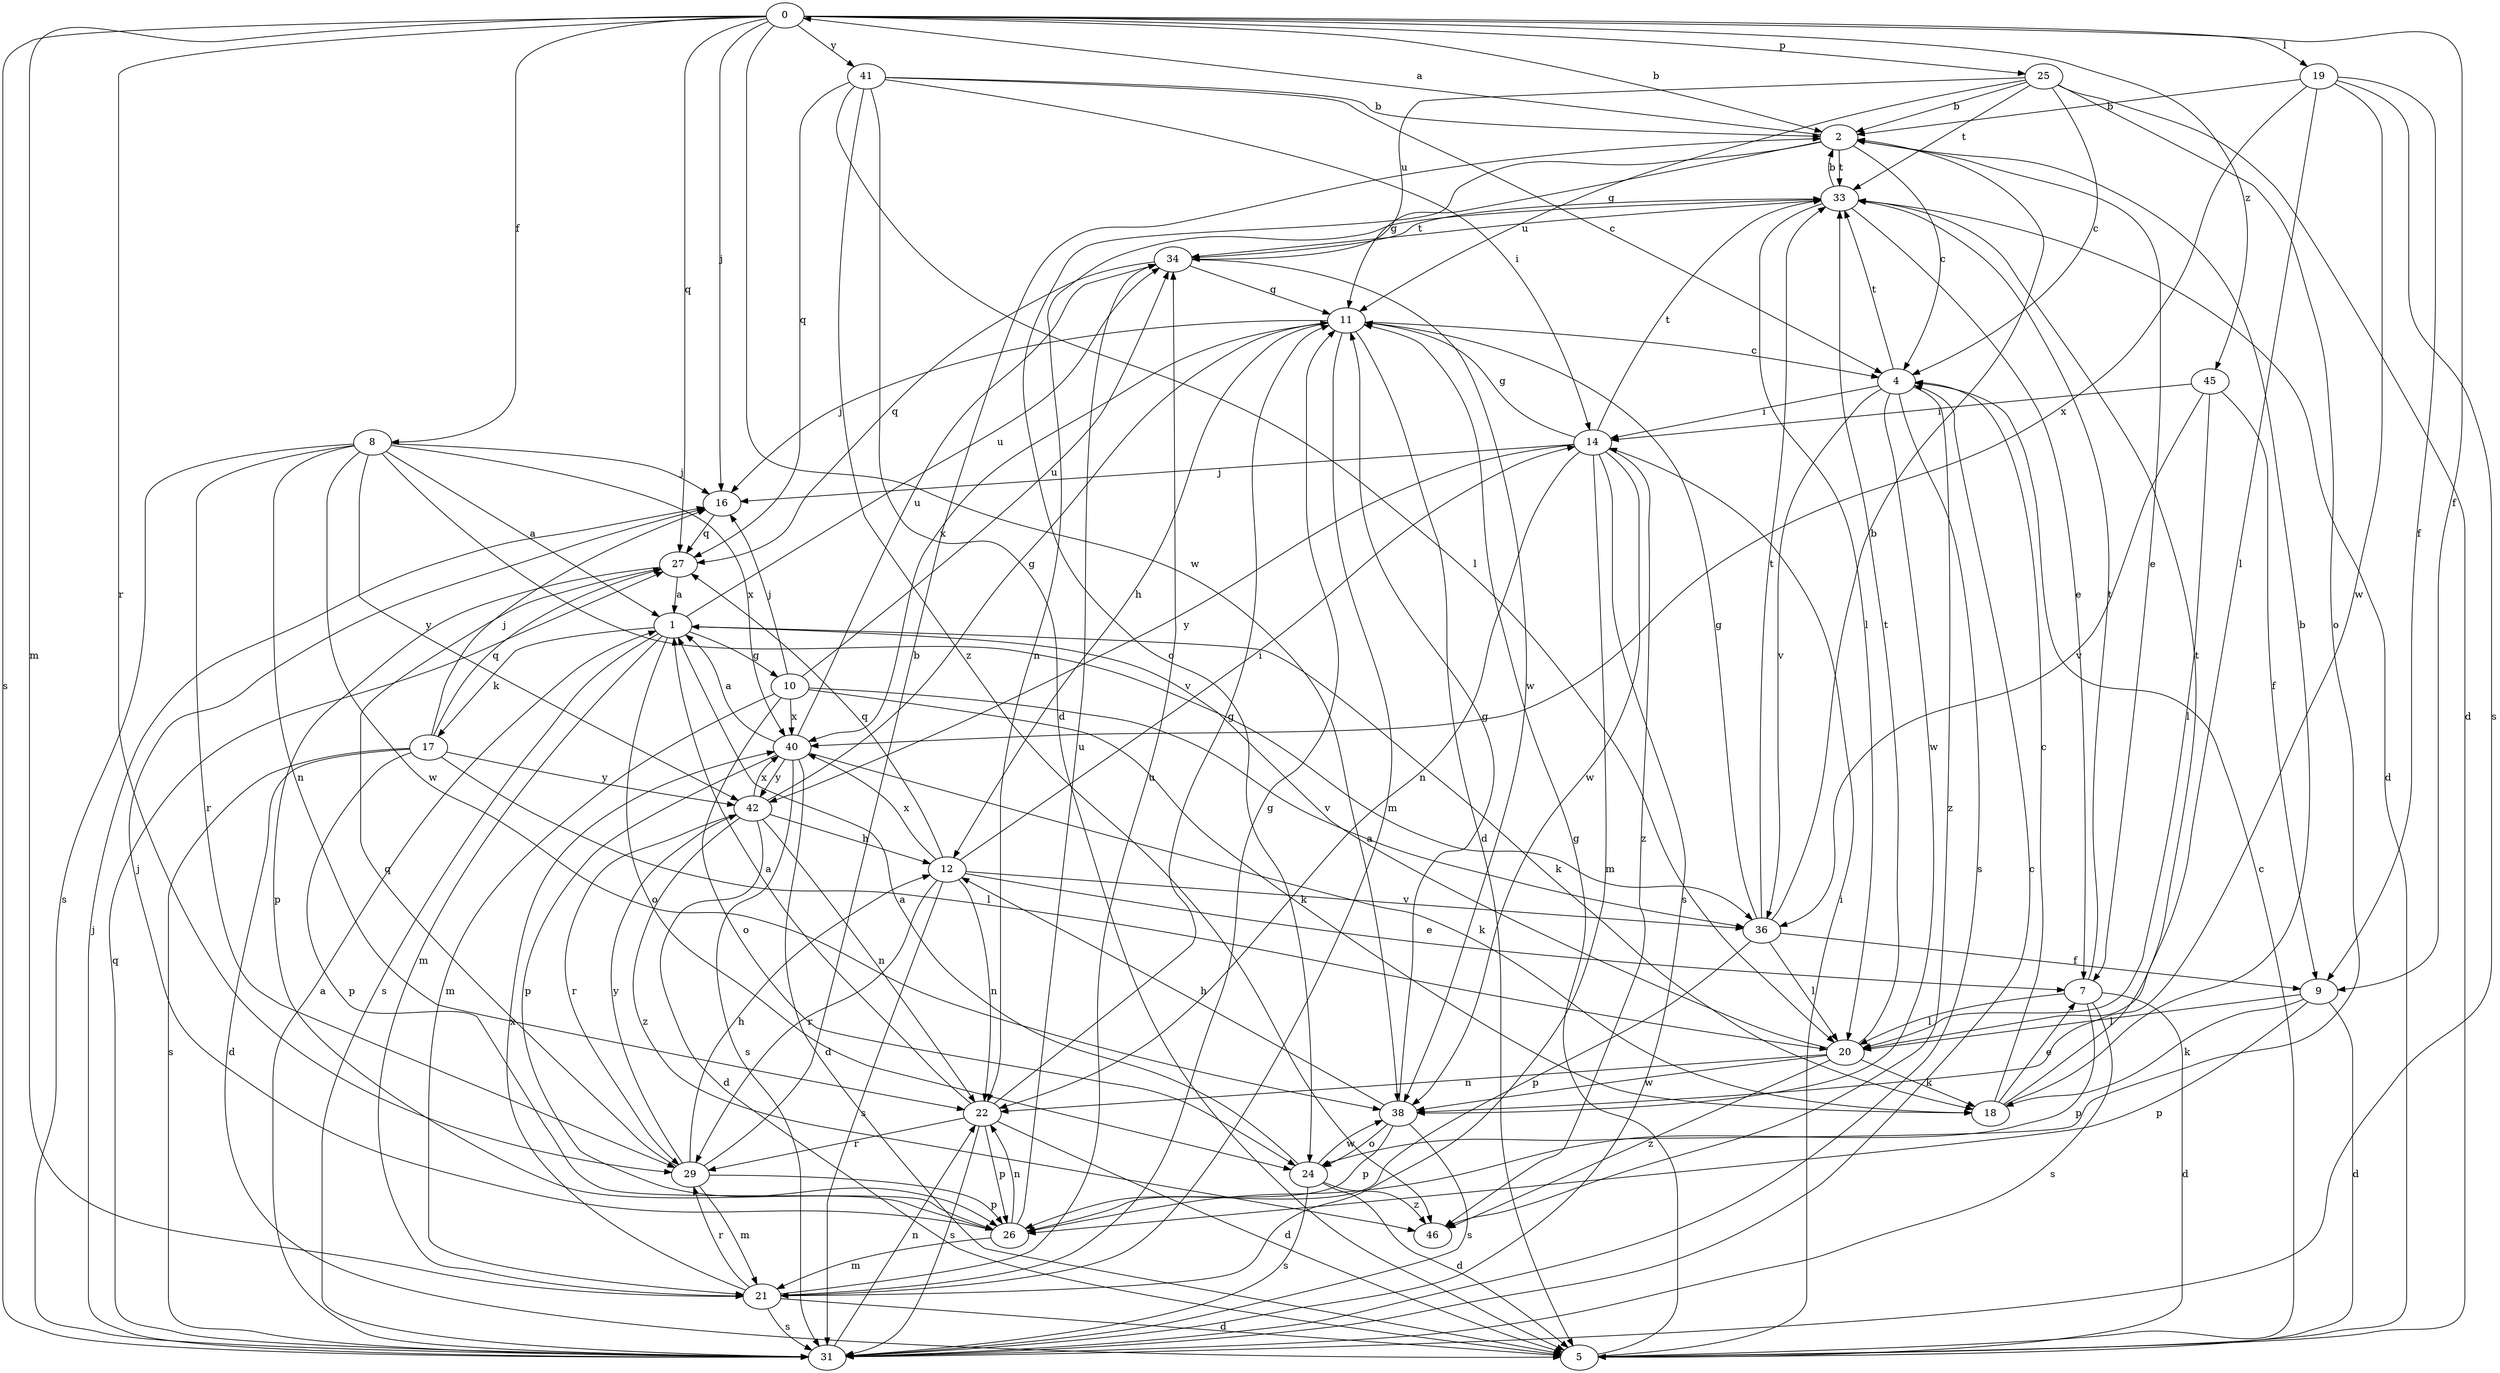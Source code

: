 strict digraph  {
0;
1;
2;
4;
5;
7;
8;
9;
10;
11;
12;
14;
16;
17;
18;
19;
20;
21;
22;
24;
25;
26;
27;
29;
31;
33;
34;
36;
38;
40;
41;
42;
45;
46;
0 -> 2  [label=b];
0 -> 8  [label=f];
0 -> 9  [label=f];
0 -> 16  [label=j];
0 -> 19  [label=l];
0 -> 21  [label=m];
0 -> 25  [label=p];
0 -> 27  [label=q];
0 -> 29  [label=r];
0 -> 31  [label=s];
0 -> 38  [label=w];
0 -> 41  [label=y];
0 -> 45  [label=z];
1 -> 10  [label=g];
1 -> 17  [label=k];
1 -> 18  [label=k];
1 -> 21  [label=m];
1 -> 24  [label=o];
1 -> 31  [label=s];
1 -> 34  [label=u];
2 -> 0  [label=a];
2 -> 4  [label=c];
2 -> 7  [label=e];
2 -> 11  [label=g];
2 -> 24  [label=o];
2 -> 33  [label=t];
4 -> 14  [label=i];
4 -> 31  [label=s];
4 -> 33  [label=t];
4 -> 36  [label=v];
4 -> 38  [label=w];
4 -> 46  [label=z];
5 -> 4  [label=c];
5 -> 11  [label=g];
5 -> 14  [label=i];
7 -> 5  [label=d];
7 -> 20  [label=l];
7 -> 26  [label=p];
7 -> 31  [label=s];
7 -> 33  [label=t];
8 -> 1  [label=a];
8 -> 16  [label=j];
8 -> 22  [label=n];
8 -> 29  [label=r];
8 -> 31  [label=s];
8 -> 36  [label=v];
8 -> 38  [label=w];
8 -> 40  [label=x];
8 -> 42  [label=y];
9 -> 5  [label=d];
9 -> 18  [label=k];
9 -> 20  [label=l];
9 -> 26  [label=p];
10 -> 16  [label=j];
10 -> 18  [label=k];
10 -> 21  [label=m];
10 -> 24  [label=o];
10 -> 34  [label=u];
10 -> 36  [label=v];
10 -> 40  [label=x];
11 -> 4  [label=c];
11 -> 5  [label=d];
11 -> 12  [label=h];
11 -> 16  [label=j];
11 -> 21  [label=m];
11 -> 40  [label=x];
12 -> 7  [label=e];
12 -> 14  [label=i];
12 -> 22  [label=n];
12 -> 27  [label=q];
12 -> 29  [label=r];
12 -> 31  [label=s];
12 -> 36  [label=v];
12 -> 40  [label=x];
14 -> 11  [label=g];
14 -> 16  [label=j];
14 -> 21  [label=m];
14 -> 22  [label=n];
14 -> 31  [label=s];
14 -> 33  [label=t];
14 -> 38  [label=w];
14 -> 42  [label=y];
14 -> 46  [label=z];
16 -> 27  [label=q];
17 -> 5  [label=d];
17 -> 16  [label=j];
17 -> 20  [label=l];
17 -> 26  [label=p];
17 -> 27  [label=q];
17 -> 31  [label=s];
17 -> 42  [label=y];
18 -> 2  [label=b];
18 -> 4  [label=c];
18 -> 7  [label=e];
18 -> 33  [label=t];
19 -> 2  [label=b];
19 -> 9  [label=f];
19 -> 20  [label=l];
19 -> 31  [label=s];
19 -> 38  [label=w];
19 -> 40  [label=x];
20 -> 1  [label=a];
20 -> 18  [label=k];
20 -> 22  [label=n];
20 -> 33  [label=t];
20 -> 38  [label=w];
20 -> 46  [label=z];
21 -> 5  [label=d];
21 -> 11  [label=g];
21 -> 29  [label=r];
21 -> 31  [label=s];
21 -> 34  [label=u];
21 -> 40  [label=x];
22 -> 1  [label=a];
22 -> 5  [label=d];
22 -> 11  [label=g];
22 -> 26  [label=p];
22 -> 29  [label=r];
22 -> 31  [label=s];
24 -> 1  [label=a];
24 -> 5  [label=d];
24 -> 31  [label=s];
24 -> 38  [label=w];
24 -> 46  [label=z];
25 -> 2  [label=b];
25 -> 4  [label=c];
25 -> 5  [label=d];
25 -> 11  [label=g];
25 -> 24  [label=o];
25 -> 33  [label=t];
25 -> 34  [label=u];
26 -> 16  [label=j];
26 -> 21  [label=m];
26 -> 22  [label=n];
26 -> 34  [label=u];
27 -> 1  [label=a];
27 -> 26  [label=p];
29 -> 2  [label=b];
29 -> 12  [label=h];
29 -> 21  [label=m];
29 -> 26  [label=p];
29 -> 27  [label=q];
29 -> 42  [label=y];
31 -> 1  [label=a];
31 -> 4  [label=c];
31 -> 16  [label=j];
31 -> 22  [label=n];
31 -> 27  [label=q];
33 -> 2  [label=b];
33 -> 5  [label=d];
33 -> 7  [label=e];
33 -> 20  [label=l];
33 -> 22  [label=n];
33 -> 34  [label=u];
34 -> 11  [label=g];
34 -> 27  [label=q];
34 -> 33  [label=t];
34 -> 38  [label=w];
36 -> 2  [label=b];
36 -> 9  [label=f];
36 -> 11  [label=g];
36 -> 20  [label=l];
36 -> 26  [label=p];
36 -> 33  [label=t];
38 -> 11  [label=g];
38 -> 12  [label=h];
38 -> 24  [label=o];
38 -> 26  [label=p];
38 -> 31  [label=s];
40 -> 1  [label=a];
40 -> 5  [label=d];
40 -> 18  [label=k];
40 -> 26  [label=p];
40 -> 31  [label=s];
40 -> 34  [label=u];
40 -> 42  [label=y];
41 -> 2  [label=b];
41 -> 4  [label=c];
41 -> 5  [label=d];
41 -> 14  [label=i];
41 -> 20  [label=l];
41 -> 27  [label=q];
41 -> 46  [label=z];
42 -> 5  [label=d];
42 -> 11  [label=g];
42 -> 12  [label=h];
42 -> 22  [label=n];
42 -> 29  [label=r];
42 -> 40  [label=x];
42 -> 46  [label=z];
45 -> 9  [label=f];
45 -> 14  [label=i];
45 -> 20  [label=l];
45 -> 36  [label=v];
}
